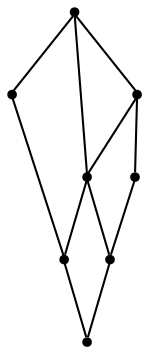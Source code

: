 graph {
  node [shape=point,comment="{\"directed\":false,\"doi\":\"10.4230/LIPIcs.GD.2024.9\",\"figure\":\"2 (1)\"}"]

  v0 [pos="811.6937195850057,1698.720731323521"]
  v1 [pos="811.6937195850057,1616.043569515873"]
  v2 [pos="811.6937195850057,1781.398147453378"]
  v3 [pos="728.9964393655409,1698.720731323521"]
  v4 [pos="728.9964393655409,1616.043569515873"]
  v5 [pos="728.9964393655409,1781.398147453378"]
  v6 [pos="646.2994135292907,1698.720731323521"]
  v7 [pos="646.2994135292907,1616.043569515873"]

  v0 -- v1 [id="-1",pos="811.6937195850057,1698.720731323521 811.6937195850057,1616.043569515873 811.6937195850057,1616.043569515873 811.6937195850057,1616.043569515873"]
  v5 -- v6 [id="-2",pos="728.9964393655409,1781.398147453378 625.6251809186546,1802.0674220101519 625.6251809186546,1802.0674220101519 625.6251809186546,1802.0674220101519 646.2994135292907,1698.720731323521 646.2994135292907,1698.720731323521 646.2994135292907,1698.720731323521"]
  v5 -- v2 [id="-3",pos="728.9964393655409,1781.398147453378 811.6937195850057,1781.398147453378 811.6937195850057,1781.398147453378 811.6937195850057,1781.398147453378"]
  v6 -- v7 [id="-4",pos="646.2994135292907,1698.720731323521 646.2994135292907,1616.043569515873 646.2994135292907,1616.043569515873 646.2994135292907,1616.043569515873"]
  v7 -- v4 [id="-5",pos="646.2994135292907,1616.043569515873 728.9964393655409,1616.043569515873 728.9964393655409,1616.043569515873 728.9964393655409,1616.043569515873"]
  v4 -- v1 [id="-6",pos="728.9964393655409,1616.043569515873 811.6937195850057,1616.043569515873 811.6937195850057,1616.043569515873 811.6937195850057,1616.043569515873"]
  v6 -- v3 [id="-9",pos="646.2994135292907,1698.720731323521 728.9964393655409,1698.720731323521 728.9964393655409,1698.720731323521 728.9964393655409,1698.720731323521"]
  v3 -- v0 [id="-10",pos="728.9964393655409,1698.720731323521 811.6937195850057,1698.720731323521 811.6937195850057,1698.720731323521 811.6937195850057,1698.720731323521"]
  v5 -- v3 [id="-17",pos="728.9964393655409,1781.398147453378 728.9964393655409,1698.720731323521 728.9964393655409,1698.720731323521 728.9964393655409,1698.720731323521"]
  v3 -- v4 [id="-18",pos="728.9964393655409,1698.720731323521 728.9964393655409,1616.043569515873 728.9964393655409,1616.043569515873 728.9964393655409,1616.043569515873"]
  v2 -- v0 [id="-21",pos="811.6937195850057,1781.398147453378 811.6937195850057,1698.720731323521 811.6937195850057,1698.720731323521 811.6937195850057,1698.720731323521"]
}
